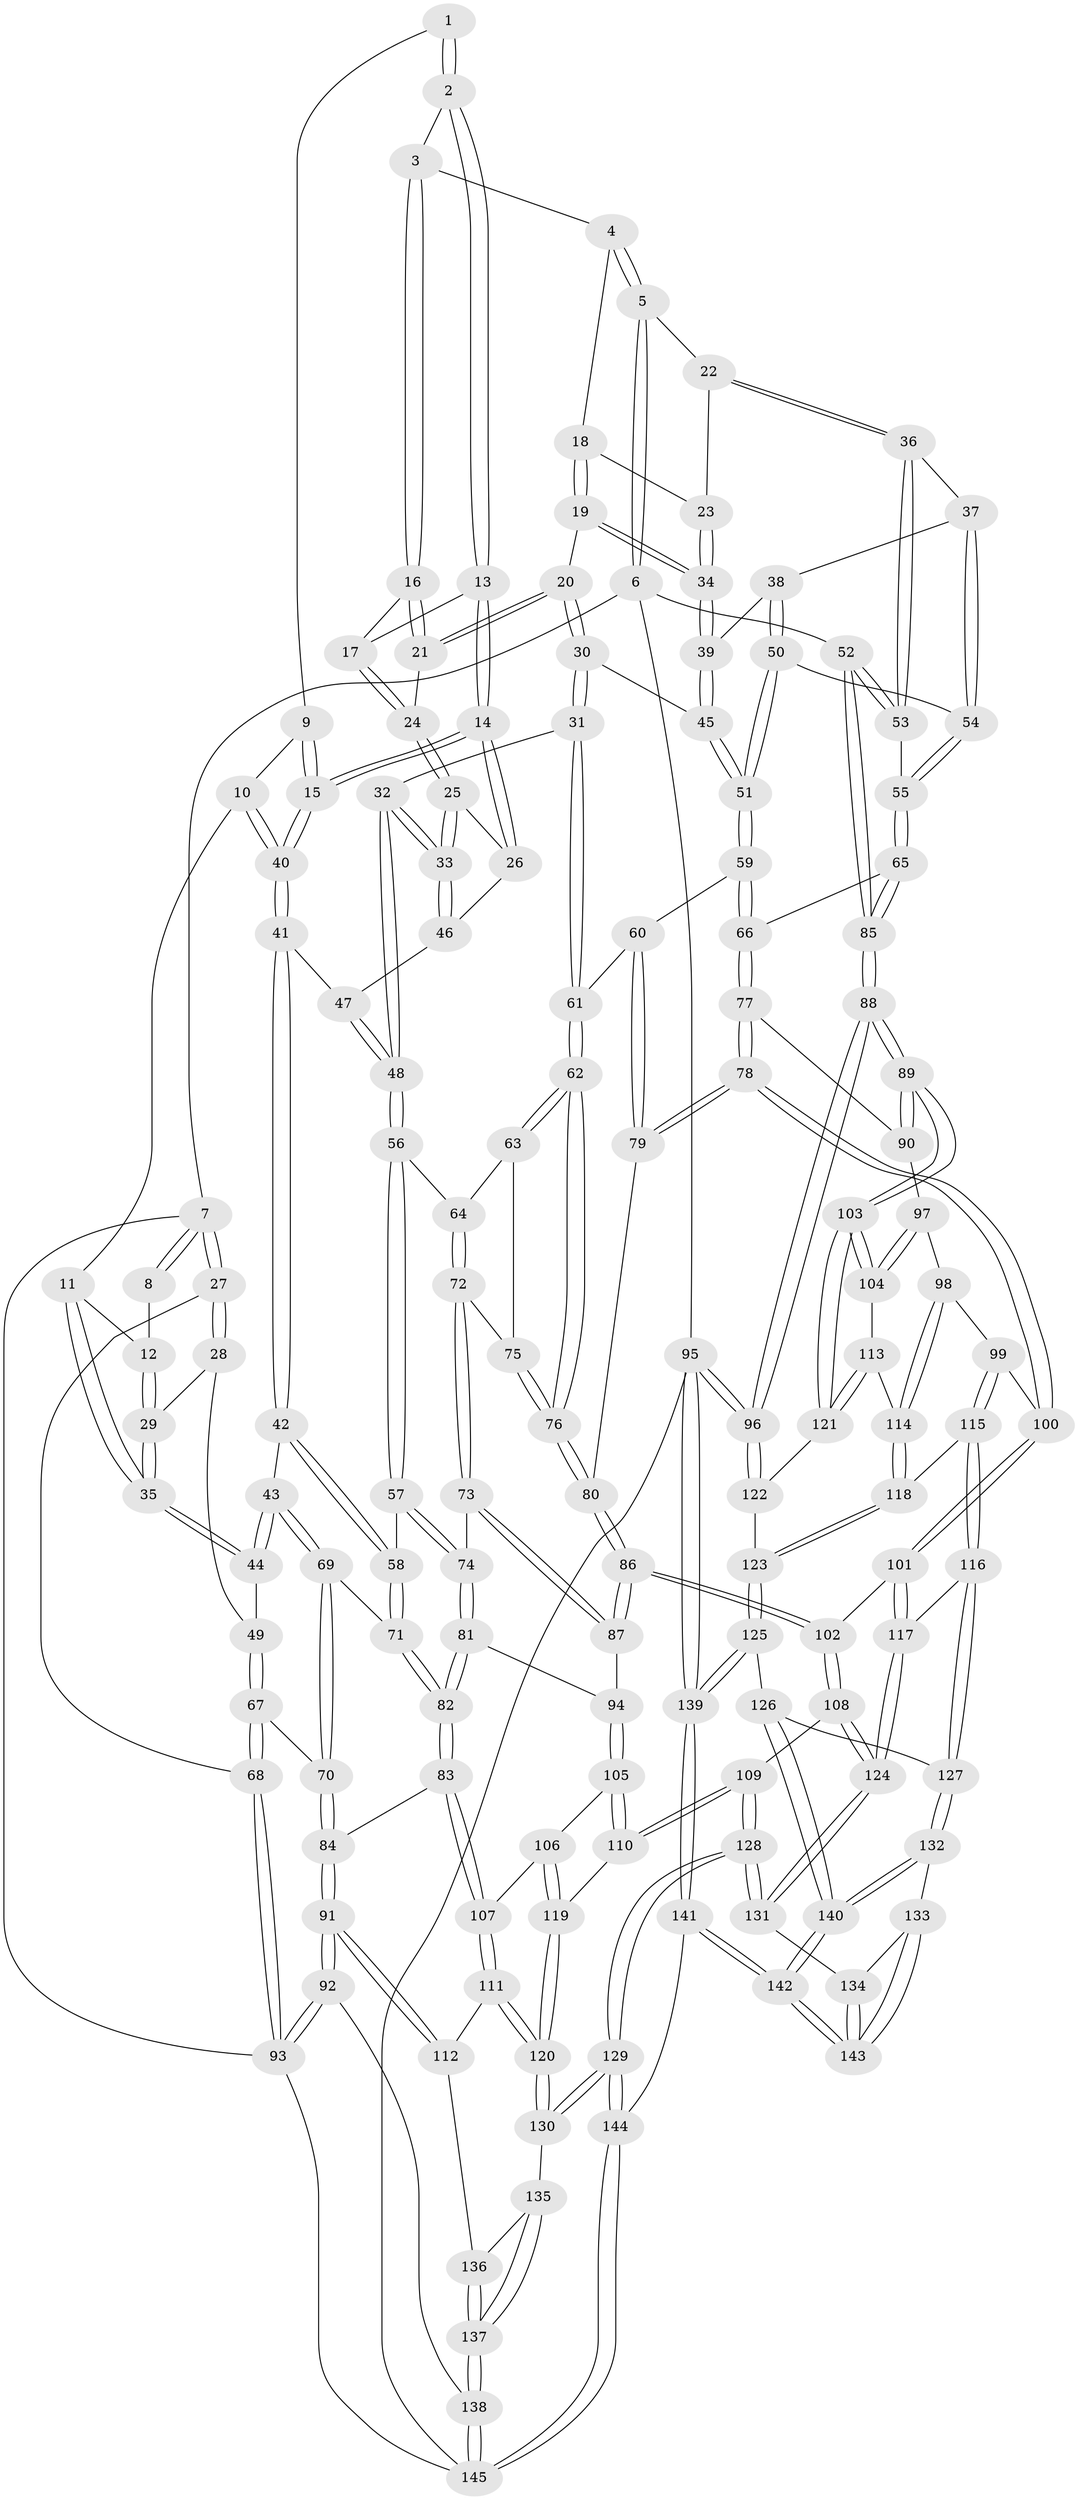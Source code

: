 // Generated by graph-tools (version 1.1) at 2025/27/03/09/25 03:27:03]
// undirected, 145 vertices, 359 edges
graph export_dot {
graph [start="1"]
  node [color=gray90,style=filled];
  1 [pos="+0.35825822065287133+0"];
  2 [pos="+0.4837337651155036+0"];
  3 [pos="+0.811304932257893+0"];
  4 [pos="+0.8977270828046924+0"];
  5 [pos="+1+0"];
  6 [pos="+1+0"];
  7 [pos="+0+0"];
  8 [pos="+0.269830122219826+0"];
  9 [pos="+0.3279644711475338+0"];
  10 [pos="+0.2831851170140223+0.13268291071177904"];
  11 [pos="+0.26880423391796077+0.1311437114055884"];
  12 [pos="+0.2051735807161232+0.09919599514287077"];
  13 [pos="+0.4969887656807295+0"];
  14 [pos="+0.4242642790925793+0.13240592438651644"];
  15 [pos="+0.3640793249605641+0.1687841994527583"];
  16 [pos="+0.6897086945443972+0.08205163291109765"];
  17 [pos="+0.5501526795947747+0.03641810614747656"];
  18 [pos="+0.8876852752267383+0"];
  19 [pos="+0.8177448731952579+0.13644347584884348"];
  20 [pos="+0.7013742797991505+0.12853239620307147"];
  21 [pos="+0.6989775212065366+0.124498624219579"];
  22 [pos="+0.9398538778649803+0.1578477625155119"];
  23 [pos="+0.934231976387274+0.15545972604452185"];
  24 [pos="+0.5791293779270151+0.11952539501062989"];
  25 [pos="+0.5740590268913197+0.16261552081267144"];
  26 [pos="+0.43719607082678125+0.1415178506876956"];
  27 [pos="+0+0"];
  28 [pos="+0.05623672943156785+0.12976944908823224"];
  29 [pos="+0.07555691293308273+0.13003555046983986"];
  30 [pos="+0.65074738949611+0.25390544947528637"];
  31 [pos="+0.629191550920123+0.26527963614723504"];
  32 [pos="+0.6198692956178607+0.26450041023864873"];
  33 [pos="+0.5903708118632516+0.2187849616764528"];
  34 [pos="+0.8272826979378696+0.15365366206224992"];
  35 [pos="+0.20572305825683845+0.23150856997928637"];
  36 [pos="+1+0.23373760388515805"];
  37 [pos="+0.9327305609331132+0.2642366072039546"];
  38 [pos="+0.8301175484488384+0.23180499117735553"];
  39 [pos="+0.8217172711944809+0.21461356655434383"];
  40 [pos="+0.35815996495627767+0.17310928673065343"];
  41 [pos="+0.3536763632553539+0.2551144923639732"];
  42 [pos="+0.3403378837964578+0.31500535739362173"];
  43 [pos="+0.28683048050203236+0.3180633017483387"];
  44 [pos="+0.2183157799788509+0.2922098515304502"];
  45 [pos="+0.6703569848483825+0.2561679373655336"];
  46 [pos="+0.47900408937691114+0.18975231167793588"];
  47 [pos="+0.48675294615753745+0.24436387609465388"];
  48 [pos="+0.54697088784791+0.3089870815677725"];
  49 [pos="+0.12118584152601106+0.31765185905011756"];
  50 [pos="+0.813807380602516+0.32014862698042085"];
  51 [pos="+0.795960328051916+0.33582512423650857"];
  52 [pos="+1+0.2783235235086553"];
  53 [pos="+1+0.2738129233524848"];
  54 [pos="+0.9016435896516624+0.34394049996884835"];
  55 [pos="+0.9186094631999979+0.37925154772515807"];
  56 [pos="+0.5143422472180649+0.3485549178774406"];
  57 [pos="+0.3942644237704122+0.37853694406880545"];
  58 [pos="+0.3850357836939986+0.3714844061222591"];
  59 [pos="+0.7767342487397089+0.3986660844102604"];
  60 [pos="+0.7126202550892358+0.42257936151770203"];
  61 [pos="+0.6912972173694995+0.41966692164917313"];
  62 [pos="+0.64615343807391+0.45366023079600626"];
  63 [pos="+0.6086620713186399+0.44117863402058616"];
  64 [pos="+0.537023693069167+0.38352190248359685"];
  65 [pos="+0.9045069966319856+0.4628309139146114"];
  66 [pos="+0.8837633289227546+0.4724157487221171"];
  67 [pos="+0.05433763908664607+0.4260351665717359"];
  68 [pos="+0+0.42357307534664684"];
  69 [pos="+0.1946146485735821+0.4409605650986677"];
  70 [pos="+0.10328295219942432+0.4631423043935428"];
  71 [pos="+0.25571742507936623+0.46844607236691205"];
  72 [pos="+0.5263276613117476+0.48435433851779525"];
  73 [pos="+0.4894085819910029+0.5290773596885324"];
  74 [pos="+0.4042258387742525+0.4539935671363524"];
  75 [pos="+0.5501916772349095+0.47637328684012986"];
  76 [pos="+0.630662061241506+0.5367120685252366"];
  77 [pos="+0.8655821335329541+0.5084667299881149"];
  78 [pos="+0.7791480113473997+0.5559781876662734"];
  79 [pos="+0.745020697428869+0.5028569690581679"];
  80 [pos="+0.6293276211092154+0.5482801370957775"];
  81 [pos="+0.3194689758515747+0.5641417034870895"];
  82 [pos="+0.29965809264873+0.5801943314549574"];
  83 [pos="+0.29678413058875525+0.585539343663886"];
  84 [pos="+0.14361967285405525+0.5704231375585137"];
  85 [pos="+1+0.5499829754158726"];
  86 [pos="+0.6185082198041483+0.5986562876475197"];
  87 [pos="+0.5094703090412095+0.5785598595544719"];
  88 [pos="+1+0.6239132818666621"];
  89 [pos="+1+0.6383018505650623"];
  90 [pos="+0.8919089203002847+0.5771365382287998"];
  91 [pos="+0.08269079542468454+0.7088360689953885"];
  92 [pos="+0+0.7869119073311261"];
  93 [pos="+0+0.8012044174317984"];
  94 [pos="+0.4946490960299163+0.5937966772732923"];
  95 [pos="+1+1"];
  96 [pos="+1+0.9399502306673769"];
  97 [pos="+0.8805206279074321+0.622138777175925"];
  98 [pos="+0.8529147061141739+0.6457462255736731"];
  99 [pos="+0.8265358270976323+0.6482088082565247"];
  100 [pos="+0.777997434739007+0.5582135447208495"];
  101 [pos="+0.6489759687617214+0.6338563560862324"];
  102 [pos="+0.6484451265144471+0.6335356179543236"];
  103 [pos="+1+0.6395450446416652"];
  104 [pos="+0.9466571280045124+0.6560416618439684"];
  105 [pos="+0.48644937661537885+0.6075523451620232"];
  106 [pos="+0.36575779321638724+0.6470210182671454"];
  107 [pos="+0.29888644491827304+0.5933878584612136"];
  108 [pos="+0.5339037972240434+0.7253581980054951"];
  109 [pos="+0.5051410660720265+0.7390983713647454"];
  110 [pos="+0.4740645453763327+0.7031414980502323"];
  111 [pos="+0.2619135870366369+0.6938640263301926"];
  112 [pos="+0.1668564319482029+0.7344796033981341"];
  113 [pos="+0.8941991542898647+0.6993127376376402"];
  114 [pos="+0.8902772856388202+0.6960928777814768"];
  115 [pos="+0.7838423459813957+0.7043401920105643"];
  116 [pos="+0.6911578588375213+0.7047031743136367"];
  117 [pos="+0.6856069365193803+0.7022499009245888"];
  118 [pos="+0.7989514733253777+0.7200814297301037"];
  119 [pos="+0.3886154881860282+0.717079566978559"];
  120 [pos="+0.3490521672713275+0.7869897845197612"];
  121 [pos="+0.9038809563563663+0.7510576113062081"];
  122 [pos="+0.8962337749659768+0.7689151372595407"];
  123 [pos="+0.8564208817784096+0.8008707339266278"];
  124 [pos="+0.6355677092497762+0.7776369874677282"];
  125 [pos="+0.8556819379751358+0.8037485959551921"];
  126 [pos="+0.8360303099387231+0.8172521076379261"];
  127 [pos="+0.7194422356283857+0.7636670121747469"];
  128 [pos="+0.5056911936878007+0.8886033478321703"];
  129 [pos="+0.4701646465412823+0.9190256954761029"];
  130 [pos="+0.3497414916222014+0.8385886077270862"];
  131 [pos="+0.595838088102258+0.866056930858622"];
  132 [pos="+0.7382661587759217+0.8515235184186124"];
  133 [pos="+0.7010150159560681+0.8632799736804257"];
  134 [pos="+0.619643908179364+0.8761734084804379"];
  135 [pos="+0.3478461461808533+0.8390919517268262"];
  136 [pos="+0.187321837621085+0.764368514329134"];
  137 [pos="+0.2034808564281549+0.9268786419064865"];
  138 [pos="+0.19088173576006554+0.9422442643983419"];
  139 [pos="+1+1"];
  140 [pos="+0.7846074270782607+0.8672179254391217"];
  141 [pos="+0.8461080678254872+1"];
  142 [pos="+0.8267297454041308+1"];
  143 [pos="+0.78477900182397+1"];
  144 [pos="+0.4520228743095296+1"];
  145 [pos="+0.22195254290509694+1"];
  1 -- 2;
  1 -- 2;
  1 -- 9;
  2 -- 3;
  2 -- 13;
  2 -- 13;
  3 -- 4;
  3 -- 16;
  3 -- 16;
  4 -- 5;
  4 -- 5;
  4 -- 18;
  5 -- 6;
  5 -- 6;
  5 -- 22;
  6 -- 7;
  6 -- 52;
  6 -- 95;
  7 -- 8;
  7 -- 8;
  7 -- 27;
  7 -- 27;
  7 -- 93;
  8 -- 12;
  9 -- 10;
  9 -- 15;
  9 -- 15;
  10 -- 11;
  10 -- 40;
  10 -- 40;
  11 -- 12;
  11 -- 35;
  11 -- 35;
  12 -- 29;
  12 -- 29;
  13 -- 14;
  13 -- 14;
  13 -- 17;
  14 -- 15;
  14 -- 15;
  14 -- 26;
  14 -- 26;
  15 -- 40;
  15 -- 40;
  16 -- 17;
  16 -- 21;
  16 -- 21;
  17 -- 24;
  17 -- 24;
  18 -- 19;
  18 -- 19;
  18 -- 23;
  19 -- 20;
  19 -- 34;
  19 -- 34;
  20 -- 21;
  20 -- 21;
  20 -- 30;
  20 -- 30;
  21 -- 24;
  22 -- 23;
  22 -- 36;
  22 -- 36;
  23 -- 34;
  23 -- 34;
  24 -- 25;
  24 -- 25;
  25 -- 26;
  25 -- 33;
  25 -- 33;
  26 -- 46;
  27 -- 28;
  27 -- 28;
  27 -- 68;
  28 -- 29;
  28 -- 49;
  29 -- 35;
  29 -- 35;
  30 -- 31;
  30 -- 31;
  30 -- 45;
  31 -- 32;
  31 -- 61;
  31 -- 61;
  32 -- 33;
  32 -- 33;
  32 -- 48;
  32 -- 48;
  33 -- 46;
  33 -- 46;
  34 -- 39;
  34 -- 39;
  35 -- 44;
  35 -- 44;
  36 -- 37;
  36 -- 53;
  36 -- 53;
  37 -- 38;
  37 -- 54;
  37 -- 54;
  38 -- 39;
  38 -- 50;
  38 -- 50;
  39 -- 45;
  39 -- 45;
  40 -- 41;
  40 -- 41;
  41 -- 42;
  41 -- 42;
  41 -- 47;
  42 -- 43;
  42 -- 58;
  42 -- 58;
  43 -- 44;
  43 -- 44;
  43 -- 69;
  43 -- 69;
  44 -- 49;
  45 -- 51;
  45 -- 51;
  46 -- 47;
  47 -- 48;
  47 -- 48;
  48 -- 56;
  48 -- 56;
  49 -- 67;
  49 -- 67;
  50 -- 51;
  50 -- 51;
  50 -- 54;
  51 -- 59;
  51 -- 59;
  52 -- 53;
  52 -- 53;
  52 -- 85;
  52 -- 85;
  53 -- 55;
  54 -- 55;
  54 -- 55;
  55 -- 65;
  55 -- 65;
  56 -- 57;
  56 -- 57;
  56 -- 64;
  57 -- 58;
  57 -- 74;
  57 -- 74;
  58 -- 71;
  58 -- 71;
  59 -- 60;
  59 -- 66;
  59 -- 66;
  60 -- 61;
  60 -- 79;
  60 -- 79;
  61 -- 62;
  61 -- 62;
  62 -- 63;
  62 -- 63;
  62 -- 76;
  62 -- 76;
  63 -- 64;
  63 -- 75;
  64 -- 72;
  64 -- 72;
  65 -- 66;
  65 -- 85;
  65 -- 85;
  66 -- 77;
  66 -- 77;
  67 -- 68;
  67 -- 68;
  67 -- 70;
  68 -- 93;
  68 -- 93;
  69 -- 70;
  69 -- 70;
  69 -- 71;
  70 -- 84;
  70 -- 84;
  71 -- 82;
  71 -- 82;
  72 -- 73;
  72 -- 73;
  72 -- 75;
  73 -- 74;
  73 -- 87;
  73 -- 87;
  74 -- 81;
  74 -- 81;
  75 -- 76;
  75 -- 76;
  76 -- 80;
  76 -- 80;
  77 -- 78;
  77 -- 78;
  77 -- 90;
  78 -- 79;
  78 -- 79;
  78 -- 100;
  78 -- 100;
  79 -- 80;
  80 -- 86;
  80 -- 86;
  81 -- 82;
  81 -- 82;
  81 -- 94;
  82 -- 83;
  82 -- 83;
  83 -- 84;
  83 -- 107;
  83 -- 107;
  84 -- 91;
  84 -- 91;
  85 -- 88;
  85 -- 88;
  86 -- 87;
  86 -- 87;
  86 -- 102;
  86 -- 102;
  87 -- 94;
  88 -- 89;
  88 -- 89;
  88 -- 96;
  88 -- 96;
  89 -- 90;
  89 -- 90;
  89 -- 103;
  89 -- 103;
  90 -- 97;
  91 -- 92;
  91 -- 92;
  91 -- 112;
  91 -- 112;
  92 -- 93;
  92 -- 93;
  92 -- 138;
  93 -- 145;
  94 -- 105;
  94 -- 105;
  95 -- 96;
  95 -- 96;
  95 -- 139;
  95 -- 139;
  95 -- 145;
  96 -- 122;
  96 -- 122;
  97 -- 98;
  97 -- 104;
  97 -- 104;
  98 -- 99;
  98 -- 114;
  98 -- 114;
  99 -- 100;
  99 -- 115;
  99 -- 115;
  100 -- 101;
  100 -- 101;
  101 -- 102;
  101 -- 117;
  101 -- 117;
  102 -- 108;
  102 -- 108;
  103 -- 104;
  103 -- 104;
  103 -- 121;
  103 -- 121;
  104 -- 113;
  105 -- 106;
  105 -- 110;
  105 -- 110;
  106 -- 107;
  106 -- 119;
  106 -- 119;
  107 -- 111;
  107 -- 111;
  108 -- 109;
  108 -- 124;
  108 -- 124;
  109 -- 110;
  109 -- 110;
  109 -- 128;
  109 -- 128;
  110 -- 119;
  111 -- 112;
  111 -- 120;
  111 -- 120;
  112 -- 136;
  113 -- 114;
  113 -- 121;
  113 -- 121;
  114 -- 118;
  114 -- 118;
  115 -- 116;
  115 -- 116;
  115 -- 118;
  116 -- 117;
  116 -- 127;
  116 -- 127;
  117 -- 124;
  117 -- 124;
  118 -- 123;
  118 -- 123;
  119 -- 120;
  119 -- 120;
  120 -- 130;
  120 -- 130;
  121 -- 122;
  122 -- 123;
  123 -- 125;
  123 -- 125;
  124 -- 131;
  124 -- 131;
  125 -- 126;
  125 -- 139;
  125 -- 139;
  126 -- 127;
  126 -- 140;
  126 -- 140;
  127 -- 132;
  127 -- 132;
  128 -- 129;
  128 -- 129;
  128 -- 131;
  128 -- 131;
  129 -- 130;
  129 -- 130;
  129 -- 144;
  129 -- 144;
  130 -- 135;
  131 -- 134;
  132 -- 133;
  132 -- 140;
  132 -- 140;
  133 -- 134;
  133 -- 143;
  133 -- 143;
  134 -- 143;
  134 -- 143;
  135 -- 136;
  135 -- 137;
  135 -- 137;
  136 -- 137;
  136 -- 137;
  137 -- 138;
  137 -- 138;
  138 -- 145;
  138 -- 145;
  139 -- 141;
  139 -- 141;
  140 -- 142;
  140 -- 142;
  141 -- 142;
  141 -- 142;
  141 -- 144;
  142 -- 143;
  142 -- 143;
  144 -- 145;
  144 -- 145;
}
